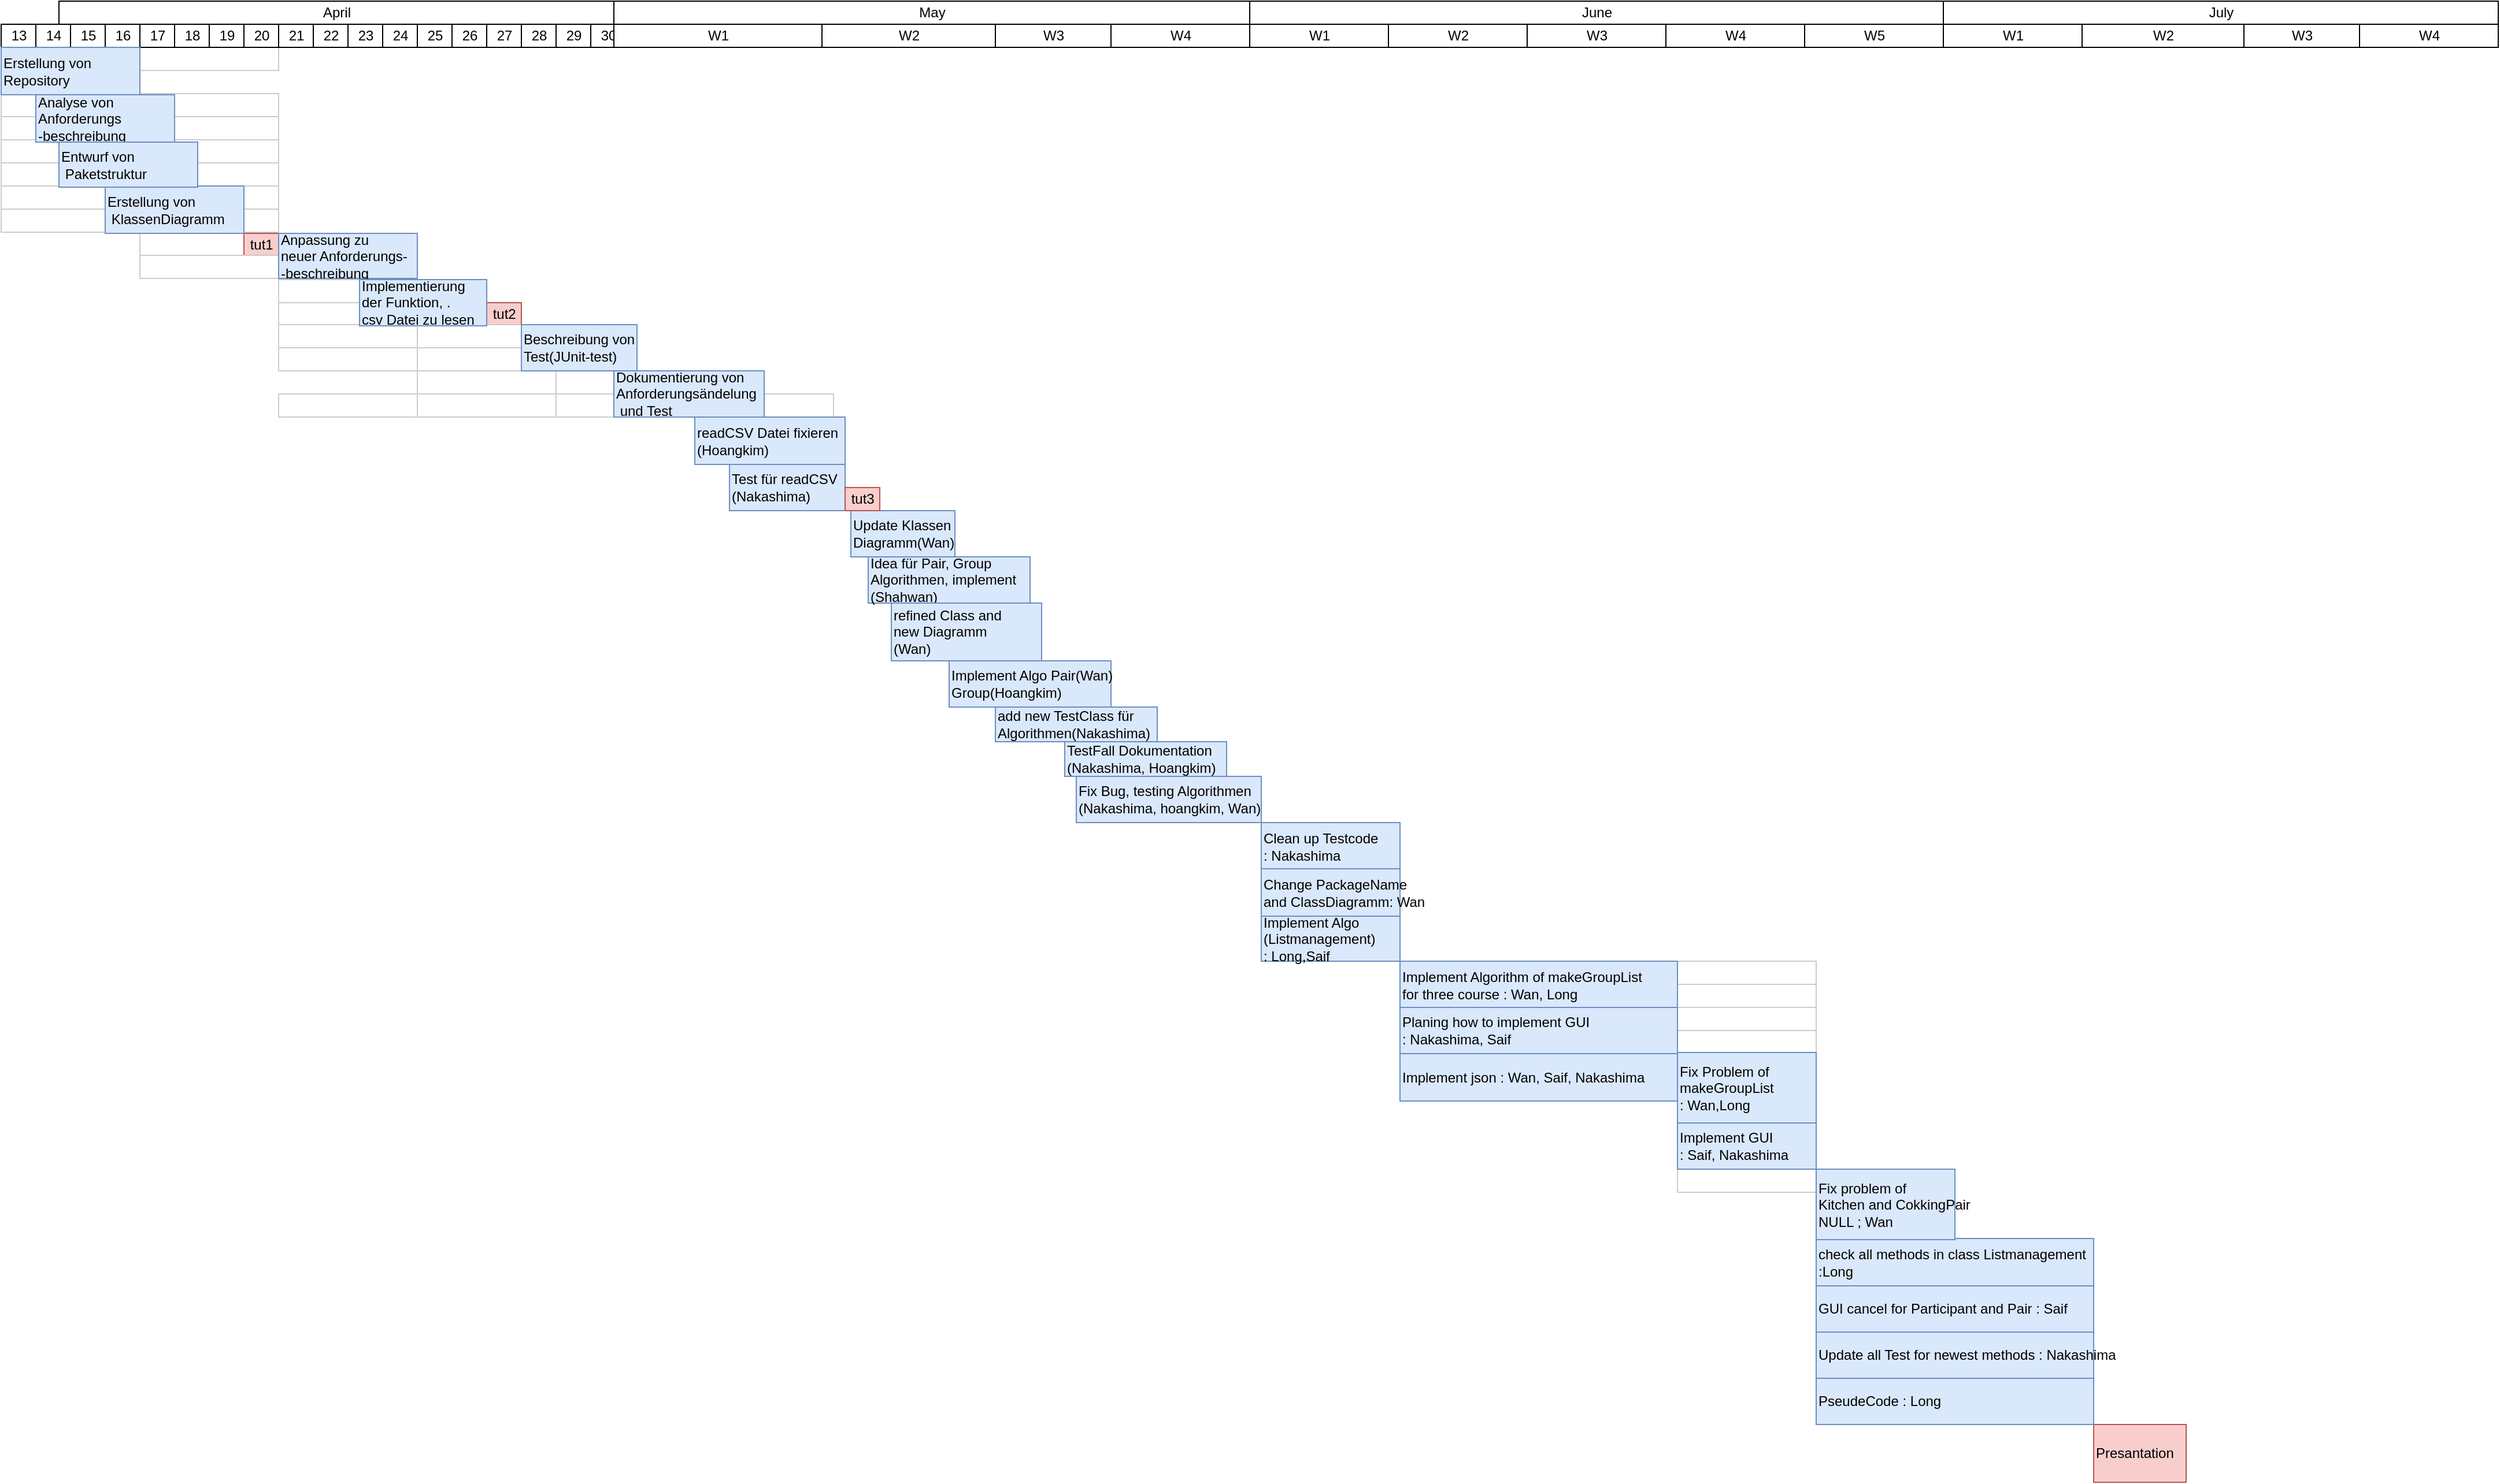 <mxfile version="21.5.2" type="device">
  <diagram name="Page-1" id="2c4490ee-f0b8-94ab-5012-d5dc3445f7a3">
    <mxGraphModel dx="3692" dy="1648" grid="1" gridSize="10" guides="1" tooltips="1" connect="0" arrows="1" fold="1" page="1" pageScale="1.5" pageWidth="1169" pageHeight="826" background="none" math="0" shadow="0">
      <root>
        <mxCell id="0" style=";html=1;" />
        <mxCell id="1" style=";html=1;" parent="0" />
        <mxCell id="7a8b956e7d50b54d-187" value="" style="align=left;strokeColor=#CCCCCC;html=1;" parent="1" vertex="1">
          <mxGeometry x="280" y="640" width="120" height="20" as="geometry" />
        </mxCell>
        <mxCell id="67c90442a009f359-279" value="Mar" style="strokeWidth=1;fontStyle=0;html=1;" parent="1" vertex="1">
          <mxGeometry x="400" y="439" width="120" height="20" as="geometry" />
        </mxCell>
        <mxCell id="7a8b956e7d50b54d-104" value="Apr" style="strokeWidth=1;fontStyle=0;html=1;" parent="1" vertex="1">
          <mxGeometry x="520" y="439" width="120" height="20" as="geometry" />
        </mxCell>
        <mxCell id="7a8b956e7d50b54d-109" value="May" style="strokeWidth=1;fontStyle=0;html=1;" parent="1" vertex="1">
          <mxGeometry x="690" y="439" width="550" height="20" as="geometry" />
        </mxCell>
        <mxCell id="7a8b956e7d50b54d-145" value="Feb" style="strokeWidth=1;fontStyle=0;html=1;" parent="1" vertex="1">
          <mxGeometry x="280" y="439" width="120" height="20" as="geometry" />
        </mxCell>
        <mxCell id="7a8b956e7d50b54d-150" value="" style="align=left;strokeColor=#CCCCCC;html=1;" parent="1" vertex="1">
          <mxGeometry x="160" y="479" width="120" height="20" as="geometry" />
        </mxCell>
        <mxCell id="7a8b956e7d50b54d-151" value="April" style="strokeWidth=1;fontStyle=0;html=1;" parent="1" vertex="1">
          <mxGeometry x="210" y="439" width="480" height="20" as="geometry" />
        </mxCell>
        <mxCell id="7a8b956e7d50b54d-162" value="" style="align=left;strokeColor=#CCCCCC;html=1;verticalAlign=middle;" parent="1" vertex="1">
          <mxGeometry x="160" y="499" width="120" height="20" as="geometry" />
        </mxCell>
        <mxCell id="7a8b956e7d50b54d-163" value="" style="align=left;strokeColor=#CCCCCC;html=1;" parent="1" vertex="1">
          <mxGeometry x="160" y="519" width="120" height="20" as="geometry" />
        </mxCell>
        <mxCell id="7a8b956e7d50b54d-164" value="" style="align=left;strokeColor=#CCCCCC;html=1;" parent="1" vertex="1">
          <mxGeometry x="160" y="539" width="120" height="20" as="geometry" />
        </mxCell>
        <mxCell id="7a8b956e7d50b54d-165" value="" style="align=left;strokeColor=#CCCCCC;html=1;" parent="1" vertex="1">
          <mxGeometry x="160" y="559" width="120" height="20" as="geometry" />
        </mxCell>
        <mxCell id="7a8b956e7d50b54d-166" value="" style="align=left;strokeColor=#CCCCCC;html=1;" parent="1" vertex="1">
          <mxGeometry x="160" y="579" width="120" height="20" as="geometry" />
        </mxCell>
        <mxCell id="7a8b956e7d50b54d-167" value="" style="align=left;strokeColor=#CCCCCC;html=1;" parent="1" vertex="1">
          <mxGeometry x="160" y="599" width="120" height="20" as="geometry" />
        </mxCell>
        <mxCell id="7a8b956e7d50b54d-168" value="" style="align=left;strokeColor=#CCCCCC;html=1;" parent="1" vertex="1">
          <mxGeometry x="160" y="619" width="120" height="20" as="geometry" />
        </mxCell>
        <mxCell id="7a8b956e7d50b54d-177" value="" style="align=left;strokeColor=#CCCCCC;html=1;" parent="1" vertex="1">
          <mxGeometry x="280" y="479" width="120" height="20" as="geometry" />
        </mxCell>
        <mxCell id="7a8b956e7d50b54d-178" value="" style="align=left;strokeColor=#CCCCCC;html=1;" parent="1" vertex="1">
          <mxGeometry x="310" y="459" width="120" height="20" as="geometry" />
        </mxCell>
        <mxCell id="7a8b956e7d50b54d-179" value="" style="align=left;strokeColor=#CCCCCC;html=1;" parent="1" vertex="1">
          <mxGeometry x="280" y="519" width="120" height="20" as="geometry" />
        </mxCell>
        <mxCell id="7a8b956e7d50b54d-180" value="" style="align=left;strokeColor=#CCCCCC;html=1;" parent="1" vertex="1">
          <mxGeometry x="280" y="539" width="120" height="20" as="geometry" />
        </mxCell>
        <mxCell id="7a8b956e7d50b54d-181" value="" style="align=left;strokeColor=#CCCCCC;html=1;" parent="1" vertex="1">
          <mxGeometry x="280" y="559" width="120" height="20" as="geometry" />
        </mxCell>
        <mxCell id="7a8b956e7d50b54d-182" value="" style="align=left;strokeColor=#CCCCCC;html=1;" parent="1" vertex="1">
          <mxGeometry x="280" y="579" width="120" height="20" as="geometry" />
        </mxCell>
        <mxCell id="7a8b956e7d50b54d-183" value="" style="align=left;strokeColor=#CCCCCC;html=1;" parent="1" vertex="1">
          <mxGeometry x="280" y="599" width="120" height="20" as="geometry" />
        </mxCell>
        <mxCell id="7a8b956e7d50b54d-184" value="" style="align=left;strokeColor=#CCCCCC;html=1;" parent="1" vertex="1">
          <mxGeometry x="280" y="619" width="120" height="20" as="geometry" />
        </mxCell>
        <mxCell id="7a8b956e7d50b54d-185" value="&amp;nbsp;tut1" style="align=left;strokeColor=#b85450;html=1;fillColor=#f8cecc;" parent="1" vertex="1">
          <mxGeometry x="370" y="640" width="30" height="20" as="geometry" />
        </mxCell>
        <mxCell id="7a8b956e7d50b54d-186" value="" style="align=left;strokeColor=#CCCCCC;html=1;" parent="1" vertex="1">
          <mxGeometry x="280" y="659" width="120" height="20" as="geometry" />
        </mxCell>
        <mxCell id="7a8b956e7d50b54d-202" value="" style="align=left;strokeColor=#CCCCCC;html=1;" parent="1" vertex="1">
          <mxGeometry x="400" y="659" width="120" height="20" as="geometry" />
        </mxCell>
        <mxCell id="7a8b956e7d50b54d-203" value="" style="align=left;strokeColor=#CCCCCC;html=1;" parent="1" vertex="1">
          <mxGeometry x="400" y="679" width="120" height="20" as="geometry" />
        </mxCell>
        <mxCell id="7a8b956e7d50b54d-204" value="" style="align=left;strokeColor=#CCCCCC;html=1;" parent="1" vertex="1">
          <mxGeometry x="400" y="699" width="120" height="20" as="geometry" />
        </mxCell>
        <mxCell id="7a8b956e7d50b54d-205" value="" style="align=left;strokeColor=#CCCCCC;html=1;" parent="1" vertex="1">
          <mxGeometry x="400" y="719" width="120" height="20" as="geometry" />
        </mxCell>
        <mxCell id="7a8b956e7d50b54d-206" value="" style="align=left;strokeColor=#CCCCCC;html=1;" parent="1" vertex="1">
          <mxGeometry x="400" y="739" width="120" height="20" as="geometry" />
        </mxCell>
        <mxCell id="7a8b956e7d50b54d-207" value="" style="align=left;strokeColor=#CCCCCC;html=1;" parent="1" vertex="1">
          <mxGeometry x="400" y="680" width="120" height="20" as="geometry" />
        </mxCell>
        <mxCell id="7a8b956e7d50b54d-208" value="" style="align=left;strokeColor=#CCCCCC;html=1;" parent="1" vertex="1">
          <mxGeometry x="400" y="779" width="120" height="20" as="geometry" />
        </mxCell>
        <mxCell id="7a8b956e7d50b54d-219" value="&amp;nbsp;tut2" style="align=left;strokeColor=#b85450;html=1;fillColor=#f8cecc;" parent="1" vertex="1">
          <mxGeometry x="580" y="700" width="30" height="20" as="geometry" />
        </mxCell>
        <mxCell id="7a8b956e7d50b54d-221" value="" style="align=left;strokeColor=#CCCCCC;html=1;" parent="1" vertex="1">
          <mxGeometry x="520" y="719" width="120" height="20" as="geometry" />
        </mxCell>
        <mxCell id="7a8b956e7d50b54d-222" value="" style="align=left;strokeColor=#CCCCCC;html=1;" parent="1" vertex="1">
          <mxGeometry x="520" y="739" width="120" height="20" as="geometry" />
        </mxCell>
        <mxCell id="7a8b956e7d50b54d-223" value="" style="align=left;strokeColor=#CCCCCC;html=1;" parent="1" vertex="1">
          <mxGeometry x="520" y="759" width="120" height="20" as="geometry" />
        </mxCell>
        <mxCell id="7a8b956e7d50b54d-224" value="" style="align=left;strokeColor=#CCCCCC;html=1;" parent="1" vertex="1">
          <mxGeometry x="520" y="779" width="120" height="20" as="geometry" />
        </mxCell>
        <mxCell id="7a8b956e7d50b54d-239" value="" style="align=left;strokeColor=#CCCCCC;html=1;" parent="1" vertex="1">
          <mxGeometry x="640" y="759" width="120" height="20" as="geometry" />
        </mxCell>
        <mxCell id="7a8b956e7d50b54d-240" value="" style="align=left;strokeColor=#CCCCCC;html=1;" parent="1" vertex="1">
          <mxGeometry x="640" y="779" width="120" height="20" as="geometry" />
        </mxCell>
        <mxCell id="7a8b956e7d50b54d-256" value="" style="align=left;strokeColor=#CCCCCC;html=1;" parent="1" vertex="1">
          <mxGeometry x="760" y="779" width="120" height="20" as="geometry" />
        </mxCell>
        <mxCell id="7a8b956e7d50b54d-305" value="" style="align=left;strokeColor=#CCCCCC;html=1;" parent="1" vertex="1">
          <mxGeometry x="1250" y="1150" width="120" height="20" as="geometry" />
        </mxCell>
        <mxCell id="7a8b956e7d50b54d-306" value="" style="align=left;strokeColor=#CCCCCC;html=1;" parent="1" vertex="1">
          <mxGeometry x="1250" y="1170" width="120" height="20" as="geometry" />
        </mxCell>
        <mxCell id="7a8b956e7d50b54d-307" value="" style="align=left;strokeColor=#CCCCCC;html=1;" parent="1" vertex="1">
          <mxGeometry x="1250" y="1190" width="120" height="20" as="geometry" />
        </mxCell>
        <mxCell id="7a8b956e7d50b54d-308" value="" style="align=left;strokeColor=#CCCCCC;html=1;" parent="1" vertex="1">
          <mxGeometry x="1250" y="1210" width="120" height="20" as="geometry" />
        </mxCell>
        <mxCell id="7a8b956e7d50b54d-309" value="" style="align=left;strokeColor=#CCCCCC;html=1;" parent="1" vertex="1">
          <mxGeometry x="1250" y="1230" width="120" height="20" as="geometry" />
        </mxCell>
        <mxCell id="7a8b956e7d50b54d-310" value="" style="align=left;strokeColor=#CCCCCC;html=1;" parent="1" vertex="1">
          <mxGeometry x="1250" y="1250" width="120" height="20" as="geometry" />
        </mxCell>
        <mxCell id="7a8b956e7d50b54d-330" value="" style="align=left;strokeColor=#CCCCCC;html=1;" parent="1" vertex="1">
          <mxGeometry x="1370" y="1330" width="120" height="20" as="geometry" />
        </mxCell>
        <mxCell id="7a8b956e7d50b54d-331" value="" style="align=left;strokeColor=#CCCCCC;html=1;" parent="1" vertex="1">
          <mxGeometry x="1370" y="1350" width="120" height="20" as="geometry" />
        </mxCell>
        <mxCell id="7a8b956e7d50b54d-332" value="" style="align=left;strokeColor=#CCCCCC;html=1;" parent="1" vertex="1">
          <mxGeometry x="1370" y="1370" width="120" height="20" as="geometry" />
        </mxCell>
        <mxCell id="7a8b956e7d50b54d-100" value="21" style="strokeWidth=1;fontStyle=0;html=1;" parent="1" vertex="1">
          <mxGeometry x="400" y="459" width="30" height="20" as="geometry" />
        </mxCell>
        <mxCell id="7a8b956e7d50b54d-101" value="22" style="strokeWidth=1;fontStyle=0;html=1;" parent="1" vertex="1">
          <mxGeometry x="430" y="459" width="30" height="20" as="geometry" />
        </mxCell>
        <mxCell id="7a8b956e7d50b54d-102" value="23" style="strokeWidth=1;fontStyle=0;html=1;" parent="1" vertex="1">
          <mxGeometry x="460" y="459" width="30" height="20" as="geometry" />
        </mxCell>
        <mxCell id="7a8b956e7d50b54d-103" value="24" style="strokeWidth=1;fontStyle=0;html=1;" parent="1" vertex="1">
          <mxGeometry x="490" y="459" width="30" height="20" as="geometry" />
        </mxCell>
        <mxCell id="7a8b956e7d50b54d-105" value="25" style="strokeWidth=1;fontStyle=0;html=1;" parent="1" vertex="1">
          <mxGeometry x="520" y="459" width="30" height="20" as="geometry" />
        </mxCell>
        <mxCell id="7a8b956e7d50b54d-106" value="26" style="strokeWidth=1;fontStyle=0;html=1;" parent="1" vertex="1">
          <mxGeometry x="550" y="459" width="30" height="20" as="geometry" />
        </mxCell>
        <mxCell id="7a8b956e7d50b54d-107" value="27" style="strokeWidth=1;fontStyle=0;html=1;" parent="1" vertex="1">
          <mxGeometry x="580" y="459" width="30" height="20" as="geometry" />
        </mxCell>
        <mxCell id="7a8b956e7d50b54d-108" value="28" style="strokeWidth=1;fontStyle=0;html=1;" parent="1" vertex="1">
          <mxGeometry x="610" y="459" width="30" height="20" as="geometry" />
        </mxCell>
        <mxCell id="7a8b956e7d50b54d-110" value="29" style="strokeWidth=1;fontStyle=0;html=1;" parent="1" vertex="1">
          <mxGeometry x="640" y="459" width="30" height="20" as="geometry" />
        </mxCell>
        <mxCell id="7a8b956e7d50b54d-111" value="30" style="strokeWidth=1;fontStyle=0;html=1;" parent="1" vertex="1">
          <mxGeometry x="670" y="459" width="30" height="20" as="geometry" />
        </mxCell>
        <mxCell id="7a8b956e7d50b54d-112" value="W1" style="strokeWidth=1;fontStyle=0;html=1;" parent="1" vertex="1">
          <mxGeometry x="690" y="459" width="180" height="20" as="geometry" />
        </mxCell>
        <mxCell id="7a8b956e7d50b54d-113" value="W2" style="strokeWidth=1;fontStyle=0;html=1;" parent="1" vertex="1">
          <mxGeometry x="870" y="459" width="150" height="20" as="geometry" />
        </mxCell>
        <mxCell id="7a8b956e7d50b54d-115" value="W3" style="strokeWidth=1;fontStyle=0;html=1;" parent="1" vertex="1">
          <mxGeometry x="1020" y="459" width="100" height="20" as="geometry" />
        </mxCell>
        <mxCell id="7a8b956e7d50b54d-131" value="W4" style="strokeWidth=1;fontStyle=0;html=1;" parent="1" vertex="1">
          <mxGeometry x="1120" y="459" width="120" height="20" as="geometry" />
        </mxCell>
        <mxCell id="7a8b956e7d50b54d-146" value="17" style="strokeWidth=1;fontStyle=0;html=1;" parent="1" vertex="1">
          <mxGeometry x="280" y="459" width="30" height="20" as="geometry" />
        </mxCell>
        <mxCell id="7a8b956e7d50b54d-147" value="18" style="strokeWidth=1;fontStyle=0;html=1;" parent="1" vertex="1">
          <mxGeometry x="310" y="459" width="30" height="20" as="geometry" />
        </mxCell>
        <mxCell id="7a8b956e7d50b54d-148" value="19" style="strokeWidth=1;fontStyle=0;html=1;" parent="1" vertex="1">
          <mxGeometry x="340" y="459" width="30" height="20" as="geometry" />
        </mxCell>
        <mxCell id="7a8b956e7d50b54d-149" value="20" style="strokeWidth=1;fontStyle=0;html=1;" parent="1" vertex="1">
          <mxGeometry x="370" y="459" width="30" height="20" as="geometry" />
        </mxCell>
        <mxCell id="7a8b956e7d50b54d-152" value="13" style="strokeWidth=1;fontStyle=0;html=1;" parent="1" vertex="1">
          <mxGeometry x="160" y="459" width="30" height="20" as="geometry" />
        </mxCell>
        <mxCell id="7a8b956e7d50b54d-153" value="14" style="strokeWidth=1;fontStyle=0;html=1;" parent="1" vertex="1">
          <mxGeometry x="190" y="459" width="30" height="20" as="geometry" />
        </mxCell>
        <mxCell id="7a8b956e7d50b54d-154" value="15" style="strokeWidth=1;fontStyle=0;html=1;" parent="1" vertex="1">
          <mxGeometry x="220" y="459" width="30" height="20" as="geometry" />
        </mxCell>
        <mxCell id="7a8b956e7d50b54d-155" value="16" style="strokeWidth=1;fontStyle=0;html=1;" parent="1" vertex="1">
          <mxGeometry x="250" y="459" width="30" height="20" as="geometry" />
        </mxCell>
        <mxCell id="7a8b956e7d50b54d-353" value="Erstellung von &lt;br&gt;Repository&amp;nbsp;" style="align=left;strokeColor=#6c8ebf;html=1;fillColor=#dae8fc;" parent="1" vertex="1">
          <mxGeometry x="160" y="479" width="120" height="41" as="geometry" />
        </mxCell>
        <mxCell id="7a8b956e7d50b54d-358" value="Analyse von &lt;br&gt;Anforderungs&lt;br&gt;-beschreibung" style="align=left;strokeColor=#6c8ebf;html=1;fillColor=#dae8fc;" parent="1" vertex="1">
          <mxGeometry x="190" y="520" width="120" height="41" as="geometry" />
        </mxCell>
        <mxCell id="7a8b956e7d50b54d-359" value="Erstellung von&lt;br&gt;&amp;nbsp;KlassenDiagramm" style="align=left;strokeColor=#6c8ebf;html=1;fillColor=#dae8fc;" parent="1" vertex="1">
          <mxGeometry x="250" y="599" width="120" height="41" as="geometry" />
        </mxCell>
        <mxCell id="7a8b956e7d50b54d-360" value="Entwurf von&lt;br&gt;&amp;nbsp;Paketstruktur&amp;nbsp;" style="align=left;strokeColor=#6c8ebf;html=1;fillColor=#dae8fc;" parent="1" vertex="1">
          <mxGeometry x="210" y="561" width="120" height="39" as="geometry" />
        </mxCell>
        <mxCell id="7a8b956e7d50b54d-361" value="Anpassung zu &lt;br&gt;neuer Anforderungs-&lt;br&gt;-beschreibung" style="align=left;strokeColor=#6c8ebf;html=1;fillColor=#dae8fc;" parent="1" vertex="1">
          <mxGeometry x="400" y="640" width="120" height="39" as="geometry" />
        </mxCell>
        <mxCell id="7a8b956e7d50b54d-362" value="Implementierung &lt;br&gt;der Funktion, .&lt;br&gt;csv Datei zu lesen" style="align=left;strokeColor=#6c8ebf;html=1;fillColor=#dae8fc;" parent="1" vertex="1">
          <mxGeometry x="470" y="680" width="110" height="40" as="geometry" />
        </mxCell>
        <mxCell id="7a8b956e7d50b54d-363" value="Beschreibung von &lt;br&gt;Test(JUnit-test)" style="align=left;strokeColor=#6c8ebf;html=1;fillColor=#dae8fc;" parent="1" vertex="1">
          <mxGeometry x="610" y="719" width="100" height="40" as="geometry" />
        </mxCell>
        <mxCell id="7a8b956e7d50b54d-364" value="Dokumentierung von &lt;br&gt;Anforderungsändelung&lt;br&gt;&amp;nbsp;und Test" style="align=left;strokeColor=#6c8ebf;html=1;fillColor=#dae8fc;" parent="1" vertex="1">
          <mxGeometry x="690" y="759" width="130" height="40" as="geometry" />
        </mxCell>
        <mxCell id="n8OrUDHv-N_zXcGvzrgn-2" value="readCSV Datei fixieren&lt;br&gt;(Hoangkim)" style="align=left;strokeColor=#6c8ebf;html=1;fillColor=#dae8fc;" parent="1" vertex="1">
          <mxGeometry x="760" y="799" width="130" height="41" as="geometry" />
        </mxCell>
        <mxCell id="n8OrUDHv-N_zXcGvzrgn-3" value="Test für readCSV&lt;br&gt;(Nakashima)" style="align=left;strokeColor=#6c8ebf;html=1;fillColor=#dae8fc;" parent="1" vertex="1">
          <mxGeometry x="790" y="840" width="100" height="40" as="geometry" />
        </mxCell>
        <mxCell id="n8OrUDHv-N_zXcGvzrgn-4" value="Update Klassen&lt;br&gt;Diagramm(Wan)" style="align=left;strokeColor=#6c8ebf;html=1;fillColor=#dae8fc;" parent="1" vertex="1">
          <mxGeometry x="895" y="880" width="90" height="40" as="geometry" />
        </mxCell>
        <mxCell id="n8OrUDHv-N_zXcGvzrgn-5" value="Idea für Pair, Group &lt;br&gt;Algorithmen, implement&lt;br&gt;(Shahwan)" style="align=left;strokeColor=#6c8ebf;html=1;fillColor=#dae8fc;" parent="1" vertex="1">
          <mxGeometry x="910" y="920" width="140" height="40" as="geometry" />
        </mxCell>
        <mxCell id="n8OrUDHv-N_zXcGvzrgn-7" value="refined Class and &lt;br&gt;new Diagramm&lt;br&gt;(Wan)&amp;nbsp;" style="align=left;strokeColor=#6c8ebf;html=1;fillColor=#dae8fc;" parent="1" vertex="1">
          <mxGeometry x="930" y="960" width="130" height="50" as="geometry" />
        </mxCell>
        <mxCell id="n8OrUDHv-N_zXcGvzrgn-8" value="Implement Algo Pair(Wan)&lt;br&gt;Group(Hoangkim)" style="align=left;strokeColor=#6c8ebf;html=1;fillColor=#dae8fc;" parent="1" vertex="1">
          <mxGeometry x="980" y="1010" width="140" height="40" as="geometry" />
        </mxCell>
        <mxCell id="n8OrUDHv-N_zXcGvzrgn-9" value="add new TestClass für &lt;br&gt;Algorithmen(Nakashima)" style="align=left;strokeColor=#6c8ebf;html=1;fillColor=#dae8fc;" parent="1" vertex="1">
          <mxGeometry x="1020" y="1050" width="140" height="30" as="geometry" />
        </mxCell>
        <mxCell id="n8OrUDHv-N_zXcGvzrgn-10" value="&amp;nbsp;tut3" style="align=left;strokeColor=#b85450;html=1;fillColor=#f8cecc;" parent="1" vertex="1">
          <mxGeometry x="890" y="860" width="30" height="20" as="geometry" />
        </mxCell>
        <mxCell id="n8OrUDHv-N_zXcGvzrgn-12" value="TestFall Dokumentation&lt;br&gt;(Nakashima, Hoangkim)" style="align=left;strokeColor=#6c8ebf;html=1;fillColor=#dae8fc;" parent="1" vertex="1">
          <mxGeometry x="1080" y="1080" width="140" height="30" as="geometry" />
        </mxCell>
        <mxCell id="n8OrUDHv-N_zXcGvzrgn-13" value="Fix Bug, testing Algorithmen &lt;br&gt;(Nakashima, hoangkim, Wan)" style="align=left;strokeColor=#6c8ebf;html=1;fillColor=#dae8fc;" parent="1" vertex="1">
          <mxGeometry x="1090" y="1110" width="160" height="40" as="geometry" />
        </mxCell>
        <mxCell id="TGBILPlFUVwqLmFoFhXD-195" value="Mar" style="strokeWidth=1;fontStyle=0;html=1;" vertex="1" parent="1">
          <mxGeometry x="1480" y="439" width="120" height="20" as="geometry" />
        </mxCell>
        <mxCell id="TGBILPlFUVwqLmFoFhXD-196" value="Apr" style="strokeWidth=1;fontStyle=0;html=1;" vertex="1" parent="1">
          <mxGeometry x="1600" y="439" width="120" height="20" as="geometry" />
        </mxCell>
        <mxCell id="TGBILPlFUVwqLmFoFhXD-197" value="July" style="strokeWidth=1;fontStyle=0;html=1;" vertex="1" parent="1">
          <mxGeometry x="1840" y="439" width="480" height="20" as="geometry" />
        </mxCell>
        <mxCell id="TGBILPlFUVwqLmFoFhXD-198" value="Feb" style="strokeWidth=1;fontStyle=0;html=1;" vertex="1" parent="1">
          <mxGeometry x="1360" y="439" width="120" height="20" as="geometry" />
        </mxCell>
        <mxCell id="TGBILPlFUVwqLmFoFhXD-199" value="" style="align=left;strokeColor=#CCCCCC;html=1;" vertex="1" parent="1">
          <mxGeometry x="1250" y="1150" width="120" height="20" as="geometry" />
        </mxCell>
        <mxCell id="TGBILPlFUVwqLmFoFhXD-200" value="June" style="strokeWidth=1;fontStyle=0;html=1;" vertex="1" parent="1">
          <mxGeometry x="1240" y="439" width="600" height="20" as="geometry" />
        </mxCell>
        <mxCell id="TGBILPlFUVwqLmFoFhXD-201" value="" style="align=left;strokeColor=#CCCCCC;html=1;verticalAlign=middle;" vertex="1" parent="1">
          <mxGeometry x="1250" y="1170" width="120" height="20" as="geometry" />
        </mxCell>
        <mxCell id="TGBILPlFUVwqLmFoFhXD-202" value="" style="align=left;strokeColor=#CCCCCC;html=1;" vertex="1" parent="1">
          <mxGeometry x="1250" y="1190" width="120" height="20" as="geometry" />
        </mxCell>
        <mxCell id="TGBILPlFUVwqLmFoFhXD-203" value="" style="align=left;strokeColor=#CCCCCC;html=1;" vertex="1" parent="1">
          <mxGeometry x="1250" y="1210" width="120" height="20" as="geometry" />
        </mxCell>
        <mxCell id="TGBILPlFUVwqLmFoFhXD-204" value="" style="align=left;strokeColor=#CCCCCC;html=1;" vertex="1" parent="1">
          <mxGeometry x="1250" y="1230" width="120" height="20" as="geometry" />
        </mxCell>
        <mxCell id="TGBILPlFUVwqLmFoFhXD-205" value="" style="align=left;strokeColor=#CCCCCC;html=1;" vertex="1" parent="1">
          <mxGeometry x="1250" y="1250" width="120" height="20" as="geometry" />
        </mxCell>
        <mxCell id="TGBILPlFUVwqLmFoFhXD-217" value="" style="align=left;strokeColor=#CCCCCC;html=1;" vertex="1" parent="1">
          <mxGeometry x="1390" y="459" width="120" height="20" as="geometry" />
        </mxCell>
        <mxCell id="TGBILPlFUVwqLmFoFhXD-224" value="" style="align=left;strokeColor=#CCCCCC;html=1;" vertex="1" parent="1">
          <mxGeometry x="1370" y="1330" width="120" height="20" as="geometry" />
        </mxCell>
        <mxCell id="TGBILPlFUVwqLmFoFhXD-225" value="" style="align=left;strokeColor=#CCCCCC;html=1;" vertex="1" parent="1">
          <mxGeometry x="1370" y="1370" width="120" height="20" as="geometry" />
        </mxCell>
        <mxCell id="TGBILPlFUVwqLmFoFhXD-236" value="" style="align=left;strokeColor=#CCCCCC;html=1;" vertex="1" parent="1">
          <mxGeometry x="1490" y="1270" width="120" height="20" as="geometry" />
        </mxCell>
        <mxCell id="TGBILPlFUVwqLmFoFhXD-237" value="" style="align=left;strokeColor=#CCCCCC;html=1;" vertex="1" parent="1">
          <mxGeometry x="1490" y="1291" width="120" height="20" as="geometry" />
        </mxCell>
        <mxCell id="TGBILPlFUVwqLmFoFhXD-238" value="" style="align=left;strokeColor=#CCCCCC;html=1;" vertex="1" parent="1">
          <mxGeometry x="1490" y="1330" width="120" height="20" as="geometry" />
        </mxCell>
        <mxCell id="TGBILPlFUVwqLmFoFhXD-239" value="" style="align=left;strokeColor=#CCCCCC;html=1;" vertex="1" parent="1">
          <mxGeometry x="1490" y="1350" width="120" height="20" as="geometry" />
        </mxCell>
        <mxCell id="TGBILPlFUVwqLmFoFhXD-240" value="" style="align=left;strokeColor=#CCCCCC;html=1;" vertex="1" parent="1">
          <mxGeometry x="1490" y="1370" width="120" height="20" as="geometry" />
        </mxCell>
        <mxCell id="TGBILPlFUVwqLmFoFhXD-243" value="" style="align=left;strokeColor=#CCCCCC;html=1;" vertex="1" parent="1">
          <mxGeometry x="1490" y="1351" width="120" height="20" as="geometry" />
        </mxCell>
        <mxCell id="TGBILPlFUVwqLmFoFhXD-251" value="" style="align=left;strokeColor=#CCCCCC;html=1;" vertex="1" parent="1">
          <mxGeometry x="1610" y="1270" width="120" height="20" as="geometry" />
        </mxCell>
        <mxCell id="TGBILPlFUVwqLmFoFhXD-252" value="" style="align=left;strokeColor=#CCCCCC;html=1;" vertex="1" parent="1">
          <mxGeometry x="1610" y="1290" width="120" height="20" as="geometry" />
        </mxCell>
        <mxCell id="TGBILPlFUVwqLmFoFhXD-253" value="" style="align=left;strokeColor=#CCCCCC;html=1;" vertex="1" parent="1">
          <mxGeometry x="1610" y="1310" width="120" height="20" as="geometry" />
        </mxCell>
        <mxCell id="TGBILPlFUVwqLmFoFhXD-254" value="" style="align=left;strokeColor=#CCCCCC;html=1;" vertex="1" parent="1">
          <mxGeometry x="1610" y="1330" width="120" height="20" as="geometry" />
        </mxCell>
        <mxCell id="TGBILPlFUVwqLmFoFhXD-255" value="" style="align=left;strokeColor=#CCCCCC;html=1;" vertex="1" parent="1">
          <mxGeometry x="1610" y="1390" width="120" height="20" as="geometry" />
        </mxCell>
        <mxCell id="TGBILPlFUVwqLmFoFhXD-256" value="" style="align=left;strokeColor=#CCCCCC;html=1;" vertex="1" parent="1">
          <mxGeometry x="1610" y="1410" width="120" height="20" as="geometry" />
        </mxCell>
        <mxCell id="TGBILPlFUVwqLmFoFhXD-257" value="" style="align=left;strokeColor=#CCCCCC;html=1;" vertex="1" parent="1">
          <mxGeometry x="1610" y="1430" width="120" height="20" as="geometry" />
        </mxCell>
        <mxCell id="TGBILPlFUVwqLmFoFhXD-258" value="" style="align=left;strokeColor=#CCCCCC;html=1;" vertex="1" parent="1">
          <mxGeometry x="1610" y="1450" width="120" height="20" as="geometry" />
        </mxCell>
        <mxCell id="TGBILPlFUVwqLmFoFhXD-354" value="W3" style="strokeWidth=1;fontStyle=0;html=1;" vertex="1" parent="1">
          <mxGeometry x="1480" y="459" width="120" height="20" as="geometry" />
        </mxCell>
        <mxCell id="TGBILPlFUVwqLmFoFhXD-355" value="W4" style="strokeWidth=1;fontStyle=0;html=1;" vertex="1" parent="1">
          <mxGeometry x="1600" y="459" width="120" height="20" as="geometry" />
        </mxCell>
        <mxCell id="TGBILPlFUVwqLmFoFhXD-356" value="W5" style="strokeWidth=1;fontStyle=0;html=1;" vertex="1" parent="1">
          <mxGeometry x="1720" y="459" width="120" height="20" as="geometry" />
        </mxCell>
        <mxCell id="TGBILPlFUVwqLmFoFhXD-357" value="W1" style="strokeWidth=1;fontStyle=0;html=1;" vertex="1" parent="1">
          <mxGeometry x="1840" y="459" width="120" height="20" as="geometry" />
        </mxCell>
        <mxCell id="TGBILPlFUVwqLmFoFhXD-358" value="W2" style="strokeWidth=1;fontStyle=0;html=1;" vertex="1" parent="1">
          <mxGeometry x="1960" y="459" width="140" height="20" as="geometry" />
        </mxCell>
        <mxCell id="TGBILPlFUVwqLmFoFhXD-359" value="W3" style="strokeWidth=1;fontStyle=0;html=1;" vertex="1" parent="1">
          <mxGeometry x="2100" y="459" width="100" height="20" as="geometry" />
        </mxCell>
        <mxCell id="TGBILPlFUVwqLmFoFhXD-360" value="W4" style="strokeWidth=1;fontStyle=0;html=1;" vertex="1" parent="1">
          <mxGeometry x="2200" y="459" width="120" height="20" as="geometry" />
        </mxCell>
        <mxCell id="TGBILPlFUVwqLmFoFhXD-361" value="W2" style="strokeWidth=1;fontStyle=0;html=1;" vertex="1" parent="1">
          <mxGeometry x="1360" y="459" width="120" height="20" as="geometry" />
        </mxCell>
        <mxCell id="TGBILPlFUVwqLmFoFhXD-362" value="W1" style="strokeWidth=1;fontStyle=0;html=1;" vertex="1" parent="1">
          <mxGeometry x="1240" y="459" width="120" height="20" as="geometry" />
        </mxCell>
        <mxCell id="TGBILPlFUVwqLmFoFhXD-363" value="Clean up Testcode &lt;br&gt;: Nakashima" style="align=left;strokeColor=#6c8ebf;html=1;fillColor=#dae8fc;" vertex="1" parent="1">
          <mxGeometry x="1250" y="1150" width="120" height="41" as="geometry" />
        </mxCell>
        <mxCell id="TGBILPlFUVwqLmFoFhXD-364" value="Change PackageName &lt;br&gt;and ClassDiagramm: Wan&amp;nbsp;" style="align=left;strokeColor=#6c8ebf;html=1;fillColor=#dae8fc;" vertex="1" parent="1">
          <mxGeometry x="1250" y="1190" width="120" height="41" as="geometry" />
        </mxCell>
        <mxCell id="TGBILPlFUVwqLmFoFhXD-365" value="Implement Algorithm of makeGroupList &lt;br&gt;for three course : Wan, Long" style="align=left;strokeColor=#6c8ebf;html=1;fillColor=#dae8fc;" vertex="1" parent="1">
          <mxGeometry x="1370" y="1270" width="240" height="41" as="geometry" />
        </mxCell>
        <mxCell id="TGBILPlFUVwqLmFoFhXD-366" value="Implement Algo&lt;br&gt;(Listmanagement)&lt;br&gt;: Long,Saif" style="align=left;strokeColor=#6c8ebf;html=1;fillColor=#dae8fc;" vertex="1" parent="1">
          <mxGeometry x="1250" y="1231" width="120" height="39" as="geometry" />
        </mxCell>
        <mxCell id="TGBILPlFUVwqLmFoFhXD-367" value="Fix Problem of &lt;br&gt;makeGroupList &lt;br&gt;: Wan,Long" style="align=left;strokeColor=#6c8ebf;html=1;fillColor=#dae8fc;" vertex="1" parent="1">
          <mxGeometry x="1610" y="1349" width="120" height="61" as="geometry" />
        </mxCell>
        <mxCell id="TGBILPlFUVwqLmFoFhXD-368" value="Planing how to implement GUI &lt;br&gt;: Nakashima, Saif" style="align=left;strokeColor=#6c8ebf;html=1;fillColor=#dae8fc;" vertex="1" parent="1">
          <mxGeometry x="1370" y="1310" width="240" height="40" as="geometry" />
        </mxCell>
        <mxCell id="TGBILPlFUVwqLmFoFhXD-369" value="Implement GUI&lt;br&gt;: Saif, Nakashima" style="align=left;strokeColor=#6c8ebf;html=1;fillColor=#dae8fc;" vertex="1" parent="1">
          <mxGeometry x="1610" y="1410" width="120" height="40" as="geometry" />
        </mxCell>
        <mxCell id="TGBILPlFUVwqLmFoFhXD-370" value="check all methods in class Listmanagement&lt;br&gt;:Long" style="align=left;strokeColor=#6c8ebf;html=1;fillColor=#dae8fc;" vertex="1" parent="1">
          <mxGeometry x="1730" y="1510" width="240" height="41" as="geometry" />
        </mxCell>
        <mxCell id="TGBILPlFUVwqLmFoFhXD-371" value="Fix problem of &lt;br&gt;Kitchen and CokkingPair &lt;br&gt;NULL ; Wan" style="align=left;strokeColor=#6c8ebf;html=1;fillColor=#dae8fc;" vertex="1" parent="1">
          <mxGeometry x="1730" y="1450" width="120" height="61" as="geometry" />
        </mxCell>
        <mxCell id="TGBILPlFUVwqLmFoFhXD-372" value="GUI cancel for Participant and Pair : Saif" style="align=left;strokeColor=#6c8ebf;html=1;fillColor=#dae8fc;" vertex="1" parent="1">
          <mxGeometry x="1730" y="1551" width="240" height="40" as="geometry" />
        </mxCell>
        <mxCell id="TGBILPlFUVwqLmFoFhXD-373" value="Update all Test for newest methods : Nakashima" style="align=left;strokeColor=#6c8ebf;html=1;fillColor=#dae8fc;" vertex="1" parent="1">
          <mxGeometry x="1730" y="1591" width="240" height="40" as="geometry" />
        </mxCell>
        <mxCell id="TGBILPlFUVwqLmFoFhXD-374" value="Presantation" style="align=left;strokeColor=#b85450;html=1;fillColor=#f8cecc;" vertex="1" parent="1">
          <mxGeometry x="1970" y="1671" width="80" height="50" as="geometry" />
        </mxCell>
        <mxCell id="TGBILPlFUVwqLmFoFhXD-375" value="Implement json : Wan, Saif, Nakashima" style="align=left;strokeColor=#6c8ebf;html=1;fillColor=#dae8fc;" vertex="1" parent="1">
          <mxGeometry x="1370" y="1350" width="240" height="41" as="geometry" />
        </mxCell>
        <mxCell id="TGBILPlFUVwqLmFoFhXD-376" value="PseudeCode : Long" style="align=left;strokeColor=#6c8ebf;html=1;fillColor=#dae8fc;" vertex="1" parent="1">
          <mxGeometry x="1730" y="1631" width="240" height="40" as="geometry" />
        </mxCell>
      </root>
    </mxGraphModel>
  </diagram>
</mxfile>
